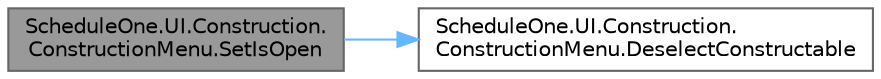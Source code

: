 digraph "ScheduleOne.UI.Construction.ConstructionMenu.SetIsOpen"
{
 // LATEX_PDF_SIZE
  bgcolor="transparent";
  edge [fontname=Helvetica,fontsize=10,labelfontname=Helvetica,labelfontsize=10];
  node [fontname=Helvetica,fontsize=10,shape=box,height=0.2,width=0.4];
  rankdir="LR";
  Node1 [id="Node000001",label="ScheduleOne.UI.Construction.\lConstructionMenu.SetIsOpen",height=0.2,width=0.4,color="gray40", fillcolor="grey60", style="filled", fontcolor="black",tooltip=" "];
  Node1 -> Node2 [id="edge1_Node000001_Node000002",color="steelblue1",style="solid",tooltip=" "];
  Node2 [id="Node000002",label="ScheduleOne.UI.Construction.\lConstructionMenu.DeselectConstructable",height=0.2,width=0.4,color="grey40", fillcolor="white", style="filled",URL="$class_schedule_one_1_1_u_i_1_1_construction_1_1_construction_menu.html#a727c165020cdea2c22a2081e8825be88",tooltip=" "];
}
